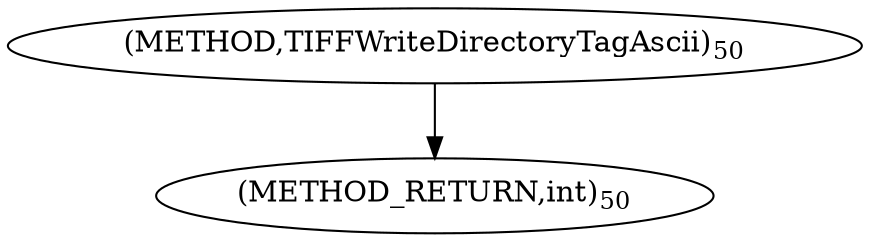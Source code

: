 digraph "TIFFWriteDirectoryTagAscii" {  
"63946" [label = <(METHOD,TIFFWriteDirectoryTagAscii)<SUB>50</SUB>> ]
"63953" [label = <(METHOD_RETURN,int)<SUB>50</SUB>> ]
  "63946" -> "63953" 
}
